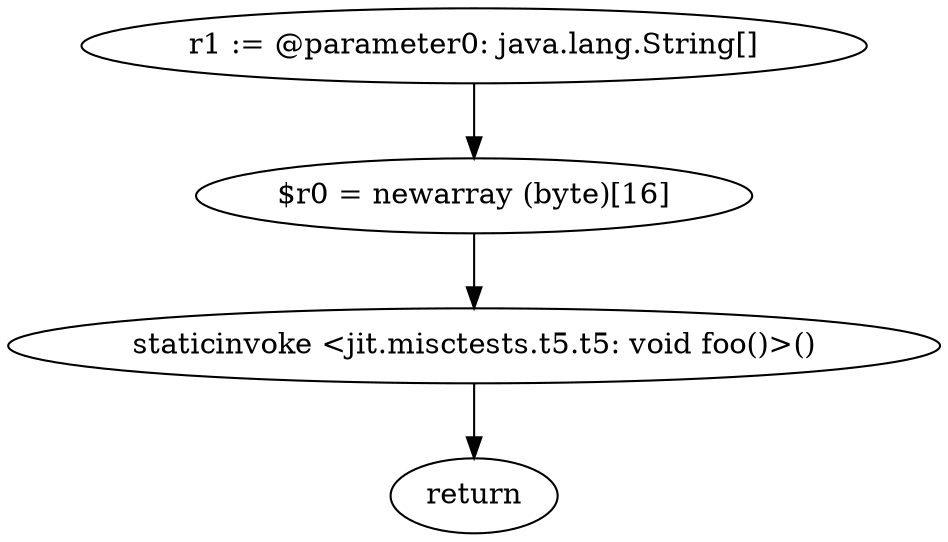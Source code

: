 digraph "unitGraph" {
    "r1 := @parameter0: java.lang.String[]"
    "$r0 = newarray (byte)[16]"
    "staticinvoke <jit.misctests.t5.t5: void foo()>()"
    "return"
    "r1 := @parameter0: java.lang.String[]"->"$r0 = newarray (byte)[16]";
    "$r0 = newarray (byte)[16]"->"staticinvoke <jit.misctests.t5.t5: void foo()>()";
    "staticinvoke <jit.misctests.t5.t5: void foo()>()"->"return";
}
